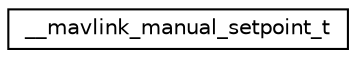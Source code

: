 digraph "Graphical Class Hierarchy"
{
 // INTERACTIVE_SVG=YES
  edge [fontname="Helvetica",fontsize="10",labelfontname="Helvetica",labelfontsize="10"];
  node [fontname="Helvetica",fontsize="10",shape=record];
  rankdir="LR";
  Node1 [label="__mavlink_manual_setpoint_t",height=0.2,width=0.4,color="black", fillcolor="white", style="filled",URL="$struct____mavlink__manual__setpoint__t.html"];
}
